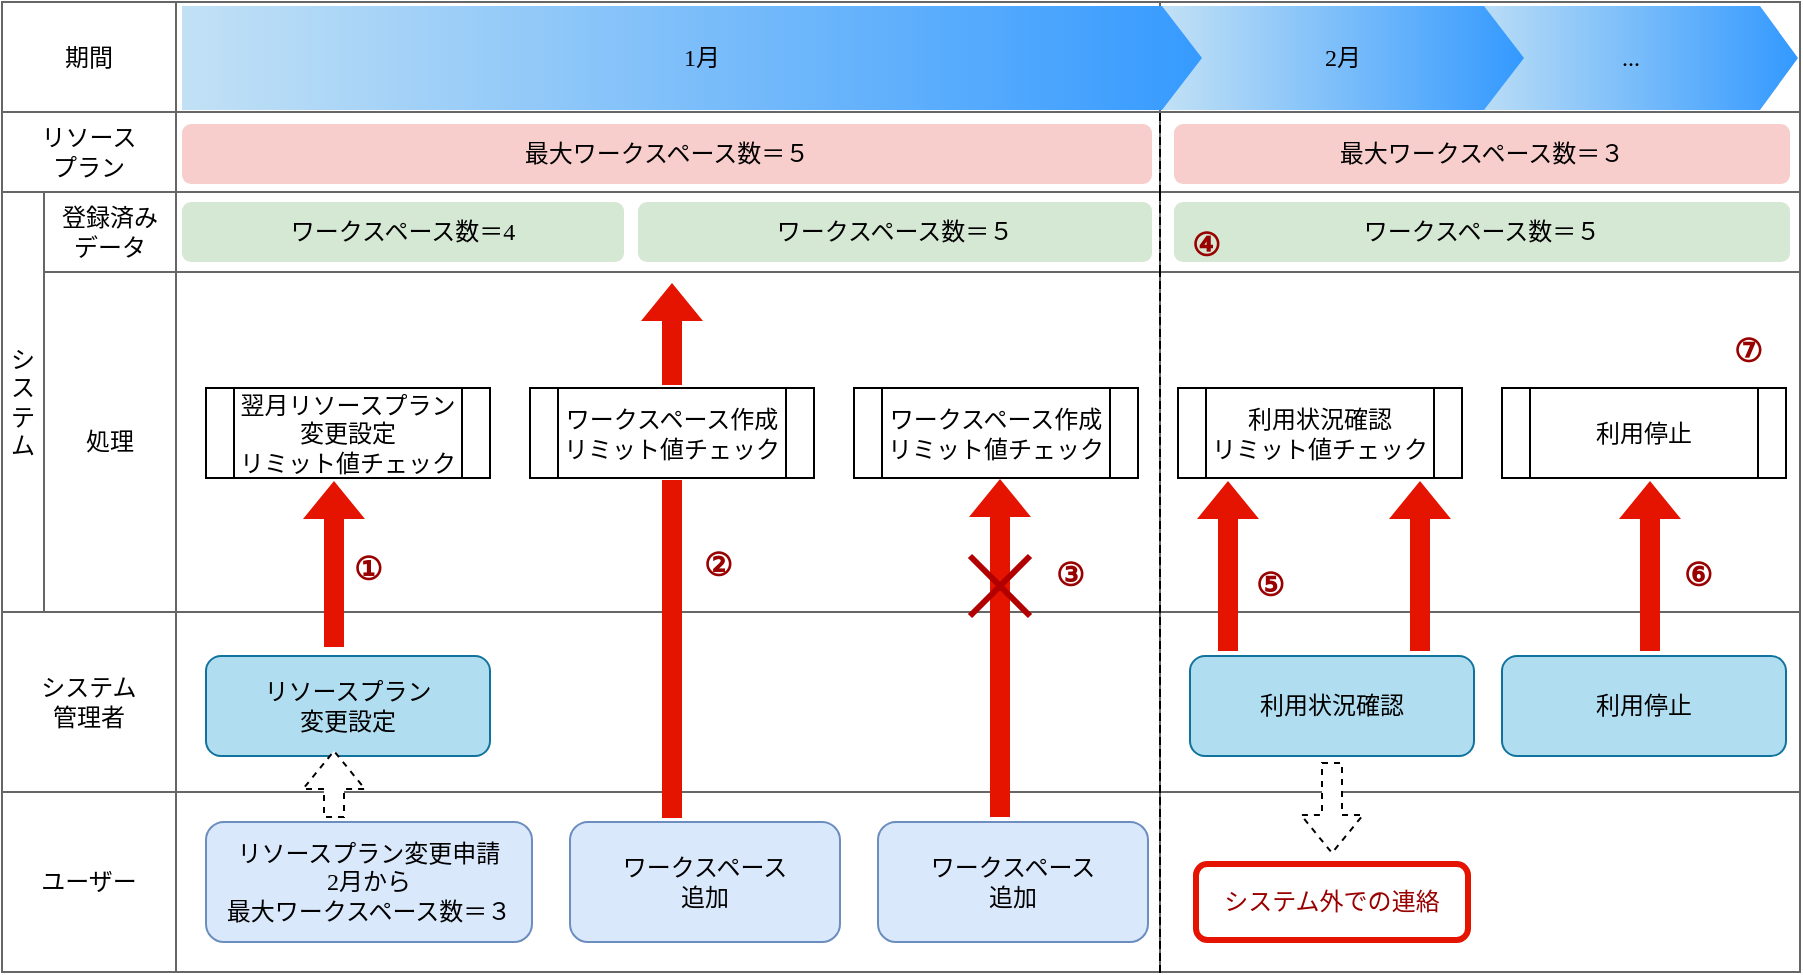 <mxfile version="20.8.16" type="device" pages="2"><diagram name="ナンバリング" id="khi_zhwZZpILS5G_XNF0"><mxGraphModel dx="1036" dy="214" grid="0" gridSize="10" guides="1" tooltips="1" connect="1" arrows="1" fold="1" page="0" pageScale="1" pageWidth="827" pageHeight="1169" math="0" shadow="0"><root><mxCell id="4BIe73xLVhsOXFB9ZXPB-0"/><object label="BASE" id="4BIe73xLVhsOXFB9ZXPB-1"><mxCell style="" parent="4BIe73xLVhsOXFB9ZXPB-0"/></object><mxCell id="4BIe73xLVhsOXFB9ZXPB-2" value="" style="shape=table;startSize=0;container=1;collapsible=0;childLayout=tableLayout;strokeColor=#666666;" parent="4BIe73xLVhsOXFB9ZXPB-1" vertex="1"><mxGeometry x="40" y="442" width="899" height="485" as="geometry"/></mxCell><mxCell id="4BIe73xLVhsOXFB9ZXPB-3" value="" style="shape=tableRow;horizontal=0;startSize=0;swimlaneHead=0;swimlaneBody=0;top=0;left=0;bottom=0;right=0;collapsible=0;dropTarget=0;fillColor=none;points=[[0,0.5],[1,0.5]];portConstraint=eastwest;" parent="4BIe73xLVhsOXFB9ZXPB-2" vertex="1"><mxGeometry width="899" height="55" as="geometry"/></mxCell><mxCell id="4BIe73xLVhsOXFB9ZXPB-4" value="期間" style="shape=partialRectangle;html=1;whiteSpace=wrap;connectable=0;overflow=hidden;fillColor=none;top=0;left=0;bottom=0;right=0;pointerEvents=1;rowspan=1;colspan=2;strokeColor=#121212;" parent="4BIe73xLVhsOXFB9ZXPB-3" vertex="1"><mxGeometry width="87" height="55" as="geometry"><mxRectangle width="21" height="55" as="alternateBounds"/></mxGeometry></mxCell><mxCell id="4BIe73xLVhsOXFB9ZXPB-5" value="" style="shape=partialRectangle;html=1;whiteSpace=wrap;connectable=0;overflow=hidden;fillColor=none;top=0;left=0;bottom=0;right=0;pointerEvents=1;" parent="4BIe73xLVhsOXFB9ZXPB-3" vertex="1" visible="0"><mxGeometry x="21" width="66" height="55" as="geometry"><mxRectangle width="66" height="55" as="alternateBounds"/></mxGeometry></mxCell><mxCell id="4BIe73xLVhsOXFB9ZXPB-6" value="1月" style="shape=partialRectangle;html=1;whiteSpace=wrap;connectable=0;overflow=hidden;fillColor=none;top=0;left=0;bottom=0;right=0;pointerEvents=1;" parent="4BIe73xLVhsOXFB9ZXPB-3" vertex="1"><mxGeometry x="87" width="492" height="55" as="geometry"><mxRectangle width="492" height="55" as="alternateBounds"/></mxGeometry></mxCell><mxCell id="4BIe73xLVhsOXFB9ZXPB-7" value="2月" style="shape=partialRectangle;html=1;whiteSpace=wrap;connectable=0;overflow=hidden;fillColor=none;top=0;left=0;bottom=0;right=0;pointerEvents=1;" parent="4BIe73xLVhsOXFB9ZXPB-3" vertex="1"><mxGeometry x="579" width="320" height="55" as="geometry"><mxRectangle width="320" height="55" as="alternateBounds"/></mxGeometry></mxCell><mxCell id="4BIe73xLVhsOXFB9ZXPB-8" value="" style="shape=tableRow;horizontal=0;startSize=0;swimlaneHead=0;swimlaneBody=0;top=0;left=0;bottom=0;right=0;collapsible=0;dropTarget=0;fillColor=none;points=[[0,0.5],[1,0.5]];portConstraint=eastwest;" parent="4BIe73xLVhsOXFB9ZXPB-2" vertex="1"><mxGeometry y="55" width="899" height="40" as="geometry"/></mxCell><mxCell id="4BIe73xLVhsOXFB9ZXPB-9" value="リソース&lt;br&gt;プラン" style="shape=partialRectangle;html=1;whiteSpace=wrap;connectable=0;overflow=hidden;fillColor=none;top=0;left=0;bottom=0;right=0;pointerEvents=1;rowspan=1;colspan=2;strokeColor=#121212;" parent="4BIe73xLVhsOXFB9ZXPB-8" vertex="1"><mxGeometry width="87" height="40" as="geometry"><mxRectangle width="21" height="40" as="alternateBounds"/></mxGeometry></mxCell><mxCell id="4BIe73xLVhsOXFB9ZXPB-10" value="" style="shape=partialRectangle;html=1;whiteSpace=wrap;connectable=0;overflow=hidden;fillColor=none;top=0;left=0;bottom=0;right=0;pointerEvents=1;" parent="4BIe73xLVhsOXFB9ZXPB-8" vertex="1" visible="0"><mxGeometry x="21" width="66" height="40" as="geometry"><mxRectangle width="66" height="40" as="alternateBounds"/></mxGeometry></mxCell><mxCell id="4BIe73xLVhsOXFB9ZXPB-11" value="" style="shape=partialRectangle;html=1;whiteSpace=wrap;connectable=0;overflow=hidden;fillColor=none;top=0;left=0;bottom=0;right=0;pointerEvents=1;" parent="4BIe73xLVhsOXFB9ZXPB-8" vertex="1"><mxGeometry x="87" width="492" height="40" as="geometry"><mxRectangle width="492" height="40" as="alternateBounds"/></mxGeometry></mxCell><mxCell id="4BIe73xLVhsOXFB9ZXPB-12" value="" style="shape=partialRectangle;html=1;whiteSpace=wrap;connectable=0;overflow=hidden;fillColor=none;top=0;left=1;bottom=0;right=0;pointerEvents=1;dashed=1;" parent="4BIe73xLVhsOXFB9ZXPB-8" vertex="1"><mxGeometry x="579" width="320" height="40" as="geometry"><mxRectangle width="320" height="40" as="alternateBounds"/></mxGeometry></mxCell><mxCell id="4BIe73xLVhsOXFB9ZXPB-13" value="" style="shape=tableRow;horizontal=1;startSize=0;swimlaneHead=0;swimlaneBody=0;top=0;left=0;bottom=0;right=0;collapsible=0;dropTarget=0;fillColor=none;points=[[0,0.5],[1,0.5]];portConstraint=eastwest;" parent="4BIe73xLVhsOXFB9ZXPB-2" vertex="1"><mxGeometry y="95" width="899" height="40" as="geometry"/></mxCell><mxCell id="4BIe73xLVhsOXFB9ZXPB-14" value="シ&lt;br&gt;ス&lt;br&gt;テ&lt;br&gt;ム" style="shape=partialRectangle;html=1;whiteSpace=wrap;connectable=0;overflow=hidden;fillColor=none;top=0;left=0;bottom=0;right=0;pointerEvents=1;rowspan=2;colspan=1;horizontal=1;fontFamily=Tahoma;strokeColor=#121212;" parent="4BIe73xLVhsOXFB9ZXPB-13" vertex="1"><mxGeometry width="21" height="210" as="geometry"><mxRectangle width="21" height="40" as="alternateBounds"/></mxGeometry></mxCell><mxCell id="4BIe73xLVhsOXFB9ZXPB-15" value="登録済み&lt;br&gt;データ" style="shape=partialRectangle;html=1;whiteSpace=wrap;connectable=0;overflow=hidden;fillColor=none;top=0;left=0;bottom=0;right=0;pointerEvents=1;strokeColor=#121212;" parent="4BIe73xLVhsOXFB9ZXPB-13" vertex="1"><mxGeometry x="21" width="66" height="40" as="geometry"><mxRectangle width="66" height="40" as="alternateBounds"/></mxGeometry></mxCell><mxCell id="4BIe73xLVhsOXFB9ZXPB-16" value="" style="shape=partialRectangle;html=1;whiteSpace=wrap;connectable=0;overflow=hidden;fillColor=none;top=0;left=0;bottom=0;right=0;pointerEvents=1;" parent="4BIe73xLVhsOXFB9ZXPB-13" vertex="1"><mxGeometry x="87" width="492" height="40" as="geometry"><mxRectangle width="492" height="40" as="alternateBounds"/></mxGeometry></mxCell><mxCell id="4BIe73xLVhsOXFB9ZXPB-17" value="" style="shape=partialRectangle;html=1;whiteSpace=wrap;connectable=0;overflow=hidden;fillColor=none;top=0;left=1;bottom=0;right=0;pointerEvents=1;dashed=1;" parent="4BIe73xLVhsOXFB9ZXPB-13" vertex="1"><mxGeometry x="579" width="320" height="40" as="geometry"><mxRectangle width="320" height="40" as="alternateBounds"/></mxGeometry></mxCell><mxCell id="4BIe73xLVhsOXFB9ZXPB-18" value="" style="shape=tableRow;horizontal=0;startSize=0;swimlaneHead=0;swimlaneBody=0;top=0;left=0;bottom=0;right=0;collapsible=0;dropTarget=0;fillColor=none;points=[[0,0.5],[1,0.5]];portConstraint=eastwest;" parent="4BIe73xLVhsOXFB9ZXPB-2" vertex="1"><mxGeometry y="135" width="899" height="170" as="geometry"/></mxCell><mxCell id="4BIe73xLVhsOXFB9ZXPB-19" value="" style="shape=partialRectangle;html=1;whiteSpace=wrap;connectable=0;overflow=hidden;fillColor=none;top=0;left=0;bottom=0;right=0;pointerEvents=1;" parent="4BIe73xLVhsOXFB9ZXPB-18" vertex="1" visible="0"><mxGeometry width="21" height="170" as="geometry"><mxRectangle width="21" height="170" as="alternateBounds"/></mxGeometry></mxCell><mxCell id="4BIe73xLVhsOXFB9ZXPB-20" value="処理" style="shape=partialRectangle;html=1;whiteSpace=wrap;connectable=0;overflow=hidden;fillColor=none;top=0;left=0;bottom=0;right=0;pointerEvents=1;strokeColor=#121212;" parent="4BIe73xLVhsOXFB9ZXPB-18" vertex="1"><mxGeometry x="21" width="66" height="170" as="geometry"><mxRectangle width="66" height="170" as="alternateBounds"/></mxGeometry></mxCell><mxCell id="4BIe73xLVhsOXFB9ZXPB-21" value="" style="shape=partialRectangle;html=1;whiteSpace=wrap;connectable=0;overflow=hidden;fillColor=none;top=0;left=0;bottom=0;right=0;pointerEvents=1;" parent="4BIe73xLVhsOXFB9ZXPB-18" vertex="1"><mxGeometry x="87" width="492" height="170" as="geometry"><mxRectangle width="492" height="170" as="alternateBounds"/></mxGeometry></mxCell><mxCell id="4BIe73xLVhsOXFB9ZXPB-22" value="" style="shape=partialRectangle;html=1;whiteSpace=wrap;connectable=0;overflow=hidden;fillColor=none;top=0;left=1;bottom=0;right=0;pointerEvents=1;dashed=1;" parent="4BIe73xLVhsOXFB9ZXPB-18" vertex="1"><mxGeometry x="579" width="320" height="170" as="geometry"><mxRectangle width="320" height="170" as="alternateBounds"/></mxGeometry></mxCell><mxCell id="4BIe73xLVhsOXFB9ZXPB-23" value="" style="shape=tableRow;horizontal=0;startSize=0;swimlaneHead=0;swimlaneBody=0;top=0;left=0;bottom=0;right=0;collapsible=0;dropTarget=0;fillColor=none;points=[[0,0.5],[1,0.5]];portConstraint=eastwest;" parent="4BIe73xLVhsOXFB9ZXPB-2" vertex="1"><mxGeometry y="305" width="899" height="90" as="geometry"/></mxCell><mxCell id="4BIe73xLVhsOXFB9ZXPB-24" value="システム&lt;br&gt;管理者" style="shape=partialRectangle;html=1;whiteSpace=wrap;connectable=0;overflow=hidden;fillColor=none;top=0;left=0;bottom=0;right=0;pointerEvents=1;rowspan=1;colspan=2;strokeColor=#121212;" parent="4BIe73xLVhsOXFB9ZXPB-23" vertex="1"><mxGeometry width="87" height="90" as="geometry"><mxRectangle width="21" height="90" as="alternateBounds"/></mxGeometry></mxCell><mxCell id="4BIe73xLVhsOXFB9ZXPB-25" value="" style="shape=partialRectangle;html=1;whiteSpace=wrap;connectable=0;overflow=hidden;fillColor=none;top=0;left=0;bottom=0;right=0;pointerEvents=1;" parent="4BIe73xLVhsOXFB9ZXPB-23" vertex="1" visible="0"><mxGeometry x="21" width="66" height="90" as="geometry"><mxRectangle width="66" height="90" as="alternateBounds"/></mxGeometry></mxCell><mxCell id="4BIe73xLVhsOXFB9ZXPB-26" value="" style="shape=partialRectangle;html=1;whiteSpace=wrap;connectable=0;overflow=hidden;fillColor=none;top=0;left=0;bottom=0;right=1;pointerEvents=1;strokeColor=none;" parent="4BIe73xLVhsOXFB9ZXPB-23" vertex="1"><mxGeometry x="87" width="492" height="90" as="geometry"><mxRectangle width="492" height="90" as="alternateBounds"/></mxGeometry></mxCell><mxCell id="4BIe73xLVhsOXFB9ZXPB-27" value="" style="shape=partialRectangle;html=1;whiteSpace=wrap;connectable=0;overflow=hidden;fillColor=none;top=0;left=1;bottom=0;right=0;pointerEvents=1;dashed=1;" parent="4BIe73xLVhsOXFB9ZXPB-23" vertex="1"><mxGeometry x="579" width="320" height="90" as="geometry"><mxRectangle width="320" height="90" as="alternateBounds"/></mxGeometry></mxCell><mxCell id="4BIe73xLVhsOXFB9ZXPB-28" value="" style="shape=tableRow;horizontal=0;startSize=0;swimlaneHead=0;swimlaneBody=0;top=0;left=0;bottom=0;right=0;collapsible=0;dropTarget=0;fillColor=none;points=[[0,0.5],[1,0.5]];portConstraint=eastwest;" parent="4BIe73xLVhsOXFB9ZXPB-2" vertex="1"><mxGeometry y="395" width="899" height="90" as="geometry"/></mxCell><mxCell id="4BIe73xLVhsOXFB9ZXPB-29" value="ユーザー" style="shape=partialRectangle;html=1;whiteSpace=wrap;connectable=0;overflow=hidden;fillColor=none;top=0;left=0;bottom=0;right=0;pointerEvents=1;rowspan=1;colspan=2;strokeColor=#121212;" parent="4BIe73xLVhsOXFB9ZXPB-28" vertex="1"><mxGeometry width="87" height="90" as="geometry"><mxRectangle width="21" height="90" as="alternateBounds"/></mxGeometry></mxCell><mxCell id="4BIe73xLVhsOXFB9ZXPB-30" value="" style="shape=partialRectangle;html=1;whiteSpace=wrap;connectable=0;overflow=hidden;fillColor=none;top=0;left=0;bottom=0;right=0;pointerEvents=1;" parent="4BIe73xLVhsOXFB9ZXPB-28" vertex="1" visible="0"><mxGeometry x="21" width="66" height="90" as="geometry"><mxRectangle width="66" height="90" as="alternateBounds"/></mxGeometry></mxCell><mxCell id="4BIe73xLVhsOXFB9ZXPB-31" value="" style="shape=partialRectangle;html=1;whiteSpace=wrap;connectable=0;overflow=hidden;fillColor=none;top=0;left=0;bottom=0;right=0;pointerEvents=1;" parent="4BIe73xLVhsOXFB9ZXPB-28" vertex="1"><mxGeometry x="87" width="492" height="90" as="geometry"><mxRectangle width="492" height="90" as="alternateBounds"/></mxGeometry></mxCell><mxCell id="4BIe73xLVhsOXFB9ZXPB-32" value="" style="shape=partialRectangle;html=1;whiteSpace=wrap;connectable=0;overflow=hidden;fillColor=none;top=0;left=1;bottom=0;right=0;pointerEvents=1;dashed=1;" parent="4BIe73xLVhsOXFB9ZXPB-28" vertex="1"><mxGeometry x="579" width="320" height="90" as="geometry"><mxRectangle width="320" height="90" as="alternateBounds"/></mxGeometry></mxCell><mxCell id="4BIe73xLVhsOXFB9ZXPB-33" value="最大ワークスペース数＝５" style="rounded=1;whiteSpace=wrap;html=1;fontFamily=Tahoma;fillColor=#f8cecc;strokeColor=none;" parent="4BIe73xLVhsOXFB9ZXPB-1" vertex="1"><mxGeometry x="130" y="503" width="485" height="30" as="geometry"/></mxCell><mxCell id="4BIe73xLVhsOXFB9ZXPB-34" value="ワークスペース数＝4" style="rounded=1;whiteSpace=wrap;html=1;fontFamily=Tahoma;fillColor=#d5e8d4;strokeColor=none;" parent="4BIe73xLVhsOXFB9ZXPB-1" vertex="1"><mxGeometry x="130" y="542" width="221" height="30" as="geometry"/></mxCell><mxCell id="4BIe73xLVhsOXFB9ZXPB-35" value="ワークスペース数＝５" style="rounded=1;whiteSpace=wrap;html=1;fontFamily=Tahoma;fillColor=#d5e8d4;strokeColor=none;" parent="4BIe73xLVhsOXFB9ZXPB-1" vertex="1"><mxGeometry x="358" y="542" width="257" height="30" as="geometry"/></mxCell><mxCell id="4BIe73xLVhsOXFB9ZXPB-36" value="最大ワークスペース数＝３" style="rounded=1;whiteSpace=wrap;html=1;fontFamily=Tahoma;fillColor=#f8cecc;strokeColor=none;" parent="4BIe73xLVhsOXFB9ZXPB-1" vertex="1"><mxGeometry x="626" y="503" width="308" height="30" as="geometry"/></mxCell><mxCell id="4BIe73xLVhsOXFB9ZXPB-37" value="翌月リソースプラン変更設定&lt;br&gt;リミット値チェック" style="shape=process;whiteSpace=wrap;html=1;backgroundOutline=1;fontFamily=Tahoma;" parent="4BIe73xLVhsOXFB9ZXPB-1" vertex="1"><mxGeometry x="142" y="635" width="142" height="45" as="geometry"/></mxCell><mxCell id="4BIe73xLVhsOXFB9ZXPB-38" value="ワークスペース作成&lt;br&gt;リミット値チェック" style="shape=process;whiteSpace=wrap;html=1;backgroundOutline=1;fontFamily=Tahoma;" parent="4BIe73xLVhsOXFB9ZXPB-1" vertex="1"><mxGeometry x="466" y="635" width="142" height="45" as="geometry"/></mxCell><mxCell id="4BIe73xLVhsOXFB9ZXPB-39" value="リソースプラン&lt;br&gt;変更設定" style="rounded=1;whiteSpace=wrap;html=1;fontFamily=Tahoma;fillColor=#b1ddf0;strokeColor=#10739e;flipH=1;" parent="4BIe73xLVhsOXFB9ZXPB-1" vertex="1"><mxGeometry x="142" y="769" width="142" height="50" as="geometry"/></mxCell><mxCell id="4BIe73xLVhsOXFB9ZXPB-40" value="..." style="shape=step;perimeter=stepPerimeter;whiteSpace=wrap;html=1;fixedSize=1;strokeColor=none;fontFamily=Tahoma;fillColor=#c2e1f5;gradientColor=#3399FF;gradientDirection=east;size=19;" parent="4BIe73xLVhsOXFB9ZXPB-1" vertex="1"><mxGeometry x="771" y="444" width="167" height="52" as="geometry"/></mxCell><mxCell id="4BIe73xLVhsOXFB9ZXPB-41" value="1月" style="shape=step;perimeter=stepPerimeter;whiteSpace=wrap;html=1;fixedSize=1;strokeColor=none;fontFamily=Tahoma;fillColor=#c2e1f5;gradientColor=#3399FF;gradientDirection=east;size=0;" parent="4BIe73xLVhsOXFB9ZXPB-1" vertex="1"><mxGeometry x="130" y="444" width="520" height="52" as="geometry"/></mxCell><mxCell id="4BIe73xLVhsOXFB9ZXPB-42" value="2月" style="shape=step;perimeter=stepPerimeter;whiteSpace=wrap;html=1;fixedSize=1;strokeColor=none;fontFamily=Tahoma;fillColor=#c2e1f5;gradientColor=#3399FF;gradientDirection=east;" parent="4BIe73xLVhsOXFB9ZXPB-1" vertex="1"><mxGeometry x="620" y="444" width="181" height="52" as="geometry"/></mxCell><mxCell id="4BIe73xLVhsOXFB9ZXPB-43" value="ワークスペース数＝５" style="rounded=1;whiteSpace=wrap;html=1;fontFamily=Tahoma;fillColor=#d5e8d4;strokeColor=none;" parent="4BIe73xLVhsOXFB9ZXPB-1" vertex="1"><mxGeometry x="626" y="542" width="308" height="30" as="geometry"/></mxCell><mxCell id="4BIe73xLVhsOXFB9ZXPB-44" value="利用状況確認&lt;br&gt;リミット値チェック" style="shape=process;whiteSpace=wrap;html=1;backgroundOutline=1;fontFamily=Tahoma;" parent="4BIe73xLVhsOXFB9ZXPB-1" vertex="1"><mxGeometry x="628" y="635" width="142" height="45" as="geometry"/></mxCell><mxCell id="4BIe73xLVhsOXFB9ZXPB-45" value="利用停止" style="shape=process;whiteSpace=wrap;html=1;backgroundOutline=1;fontFamily=Tahoma;" parent="4BIe73xLVhsOXFB9ZXPB-1" vertex="1"><mxGeometry x="790" y="635" width="142" height="45" as="geometry"/></mxCell><mxCell id="4BIe73xLVhsOXFB9ZXPB-46" value="利用状況確認" style="rounded=1;whiteSpace=wrap;html=1;fontFamily=Tahoma;fillColor=#b1ddf0;strokeColor=#10739e;flipH=1;" parent="4BIe73xLVhsOXFB9ZXPB-1" vertex="1"><mxGeometry x="634" y="769" width="142" height="50" as="geometry"/></mxCell><mxCell id="4BIe73xLVhsOXFB9ZXPB-47" value="利用停止" style="rounded=1;whiteSpace=wrap;html=1;fontFamily=Tahoma;fillColor=#b1ddf0;strokeColor=#10739e;flipH=1;" parent="4BIe73xLVhsOXFB9ZXPB-1" vertex="1"><mxGeometry x="790" y="769" width="142" height="50" as="geometry"/></mxCell><mxCell id="4BIe73xLVhsOXFB9ZXPB-48" value="リソースプラン変更申請&lt;br&gt;2月から&lt;br&gt;最大ワークスペース数＝３" style="rounded=1;whiteSpace=wrap;html=1;fontFamily=Tahoma;fillColor=#dae8fc;strokeColor=#6c8ebf;" parent="4BIe73xLVhsOXFB9ZXPB-1" vertex="1"><mxGeometry x="142" y="852" width="163" height="60" as="geometry"/></mxCell><mxCell id="4BIe73xLVhsOXFB9ZXPB-49" value="ワークスペース&lt;br&gt;追加" style="rounded=1;whiteSpace=wrap;html=1;fontFamily=Tahoma;fillColor=#dae8fc;strokeColor=#6c8ebf;" parent="4BIe73xLVhsOXFB9ZXPB-1" vertex="1"><mxGeometry x="324" y="852" width="135" height="60" as="geometry"/></mxCell><mxCell id="4BIe73xLVhsOXFB9ZXPB-50" value="ワークスペース&lt;br&gt;追加" style="rounded=1;whiteSpace=wrap;html=1;fontFamily=Tahoma;fillColor=#dae8fc;strokeColor=#6c8ebf;" parent="4BIe73xLVhsOXFB9ZXPB-1" vertex="1"><mxGeometry x="478" y="852" width="135" height="60" as="geometry"/></mxCell><mxCell id="4BIe73xLVhsOXFB9ZXPB-51" value="ワークスペース作成&lt;br&gt;リミット値チェック" style="shape=process;whiteSpace=wrap;html=1;backgroundOutline=1;fontFamily=Tahoma;" parent="4BIe73xLVhsOXFB9ZXPB-1" vertex="1"><mxGeometry x="304" y="635" width="142" height="45" as="geometry"/></mxCell><mxCell id="7PYVHVf_pyogWE7UQLsr-3" value="④" style="text;strokeColor=none;align=center;fillColor=none;html=1;verticalAlign=middle;whiteSpace=wrap;rounded=0;shadow=0;strokeWidth=3;fontFamily=Tahoma;fontColor=#990000;fontSize=16;fontStyle=1" parent="4BIe73xLVhsOXFB9ZXPB-1" vertex="1"><mxGeometry x="626" y="548" width="32" height="30" as="geometry"/></mxCell><object label="矢印" id="4BIe73xLVhsOXFB9ZXPB-52"><mxCell parent="4BIe73xLVhsOXFB9ZXPB-0"/></object><mxCell id="4BIe73xLVhsOXFB9ZXPB-53" value="" style="shape=flexArrow;endArrow=classic;html=1;rounded=0;fontFamily=Tahoma;width=10;dashed=1;fillColor=default;" parent="4BIe73xLVhsOXFB9ZXPB-52" edge="1"><mxGeometry width="50" height="50" relative="1" as="geometry"><mxPoint x="206" y="850" as="sourcePoint"/><mxPoint x="206" y="816" as="targetPoint"/></mxGeometry></mxCell><mxCell id="4BIe73xLVhsOXFB9ZXPB-54" value="" style="shape=flexArrow;endArrow=classic;html=1;rounded=0;fontFamily=Tahoma;width=10;fillColor=#e51400;strokeColor=none;" parent="4BIe73xLVhsOXFB9ZXPB-52" edge="1"><mxGeometry width="50" height="50" relative="1" as="geometry"><mxPoint x="206" y="765" as="sourcePoint"/><mxPoint x="206" y="681" as="targetPoint"/></mxGeometry></mxCell><mxCell id="4BIe73xLVhsOXFB9ZXPB-55" value="" style="shape=flexArrow;endArrow=classic;html=1;rounded=0;fontFamily=Tahoma;width=10;fillColor=#e51400;strokeColor=none;" parent="4BIe73xLVhsOXFB9ZXPB-52" edge="1"><mxGeometry width="50" height="50" relative="1" as="geometry"><mxPoint x="375" y="634" as="sourcePoint"/><mxPoint x="375" y="582" as="targetPoint"/></mxGeometry></mxCell><mxCell id="4BIe73xLVhsOXFB9ZXPB-56" value="" style="rounded=0;whiteSpace=wrap;html=1;strokeColor=none;fontFamily=Tahoma;fillColor=#e51400;gradientDirection=east;fontColor=#ffffff;" parent="4BIe73xLVhsOXFB9ZXPB-52" vertex="1"><mxGeometry x="370" y="681" width="10" height="169" as="geometry"/></mxCell><mxCell id="4BIe73xLVhsOXFB9ZXPB-57" value="" style="shape=flexArrow;endArrow=classic;html=1;rounded=0;fontFamily=Tahoma;width=10;fillColor=#e51400;strokeColor=none;startArrow=none;" parent="4BIe73xLVhsOXFB9ZXPB-52" edge="1"><mxGeometry width="50" height="50" relative="1" as="geometry"><mxPoint x="539" y="850" as="sourcePoint"/><mxPoint x="539.0" y="680" as="targetPoint"/></mxGeometry></mxCell><mxCell id="4BIe73xLVhsOXFB9ZXPB-58" value="" style="shape=flexArrow;endArrow=classic;html=1;rounded=0;fontFamily=Tahoma;width=10;fillColor=#e51400;strokeColor=none;" parent="4BIe73xLVhsOXFB9ZXPB-52" edge="1"><mxGeometry width="50" height="50" relative="1" as="geometry"><mxPoint x="653.0" y="767" as="sourcePoint"/><mxPoint x="653.0" y="681" as="targetPoint"/></mxGeometry></mxCell><mxCell id="4BIe73xLVhsOXFB9ZXPB-59" value="" style="shape=flexArrow;endArrow=classic;html=1;rounded=0;fontFamily=Tahoma;width=10;fillColor=#e51400;strokeColor=none;" parent="4BIe73xLVhsOXFB9ZXPB-52" edge="1"><mxGeometry width="50" height="50" relative="1" as="geometry"><mxPoint x="749" y="767" as="sourcePoint"/><mxPoint x="749" y="681" as="targetPoint"/></mxGeometry></mxCell><mxCell id="4BIe73xLVhsOXFB9ZXPB-60" value="" style="shape=flexArrow;endArrow=classic;html=1;rounded=0;fontFamily=Tahoma;width=10;fillColor=#e51400;strokeColor=none;" parent="4BIe73xLVhsOXFB9ZXPB-52" edge="1"><mxGeometry width="50" height="50" relative="1" as="geometry"><mxPoint x="864" y="767" as="sourcePoint"/><mxPoint x="864" y="681" as="targetPoint"/></mxGeometry></mxCell><mxCell id="4BIe73xLVhsOXFB9ZXPB-61" value="" style="shape=flexArrow;endArrow=classic;html=1;rounded=0;fontFamily=Tahoma;width=10;dashed=1;fillColor=default;" parent="4BIe73xLVhsOXFB9ZXPB-52" edge="1"><mxGeometry x="-1" y="321" width="50" height="50" relative="1" as="geometry"><mxPoint x="705" y="822" as="sourcePoint"/><mxPoint x="705" y="868" as="targetPoint"/><mxPoint x="-13" y="-100" as="offset"/></mxGeometry></mxCell><mxCell id="4BIe73xLVhsOXFB9ZXPB-62" value="" style="shape=umlDestroy;whiteSpace=wrap;html=1;strokeWidth=3;strokeColor=#B20000;fontFamily=Tahoma;fillColor=#e51400;gradientDirection=east;fontColor=#ffffff;" parent="4BIe73xLVhsOXFB9ZXPB-52" vertex="1"><mxGeometry x="524" y="719" width="30" height="30" as="geometry"/></mxCell><object label="説明" id="4BIe73xLVhsOXFB9ZXPB-63"><mxCell parent="4BIe73xLVhsOXFB9ZXPB-0"/></object><mxCell id="7PYVHVf_pyogWE7UQLsr-7" value="⑦" style="text;strokeColor=none;align=center;fillColor=none;html=1;verticalAlign=middle;whiteSpace=wrap;rounded=0;shadow=0;strokeWidth=3;fontFamily=Tahoma;fontColor=#990000;fontSize=16;fontStyle=1" parent="4BIe73xLVhsOXFB9ZXPB-63" vertex="1"><mxGeometry x="897" y="601" width="32" height="30" as="geometry"/></mxCell><mxCell id="7PYVHVf_pyogWE7UQLsr-8" value="⑥" style="text;strokeColor=none;align=center;fillColor=none;html=1;verticalAlign=middle;whiteSpace=wrap;rounded=0;shadow=0;strokeWidth=3;fontFamily=Tahoma;fontColor=#990000;fontSize=16;fontStyle=1" parent="4BIe73xLVhsOXFB9ZXPB-63" vertex="1"><mxGeometry x="872" y="713" width="32" height="30" as="geometry"/></mxCell><mxCell id="7PYVHVf_pyogWE7UQLsr-9" value="⑤" style="text;strokeColor=none;align=center;fillColor=none;html=1;verticalAlign=middle;whiteSpace=wrap;rounded=0;shadow=0;strokeWidth=3;fontFamily=Tahoma;fontColor=#990000;fontSize=16;fontStyle=1" parent="4BIe73xLVhsOXFB9ZXPB-63" vertex="1"><mxGeometry x="658" y="718" width="32" height="30" as="geometry"/></mxCell><mxCell id="7PYVHVf_pyogWE7UQLsr-10" value="③" style="text;strokeColor=none;align=center;fillColor=none;html=1;verticalAlign=middle;whiteSpace=wrap;rounded=0;shadow=0;strokeWidth=3;fontFamily=Tahoma;fontColor=#990000;fontSize=16;fontStyle=1" parent="4BIe73xLVhsOXFB9ZXPB-63" vertex="1"><mxGeometry x="558" y="713" width="32" height="30" as="geometry"/></mxCell><mxCell id="7PYVHVf_pyogWE7UQLsr-11" value="②" style="text;strokeColor=none;align=center;fillColor=none;html=1;verticalAlign=middle;whiteSpace=wrap;rounded=0;shadow=0;strokeWidth=3;fontFamily=Tahoma;fontColor=#990000;fontSize=16;fontStyle=1" parent="4BIe73xLVhsOXFB9ZXPB-63" vertex="1"><mxGeometry x="382" y="708" width="32" height="30" as="geometry"/></mxCell><mxCell id="7PYVHVf_pyogWE7UQLsr-12" value="①" style="text;strokeColor=none;align=center;fillColor=none;html=1;verticalAlign=middle;whiteSpace=wrap;rounded=0;shadow=0;strokeWidth=3;fontFamily=Tahoma;fontColor=#990000;fontSize=16;fontStyle=1" parent="4BIe73xLVhsOXFB9ZXPB-63" vertex="1"><mxGeometry x="207" y="710" width="32" height="30" as="geometry"/></mxCell><mxCell id="7PYVHVf_pyogWE7UQLsr-13" value="システム外での連絡" style="rounded=1;whiteSpace=wrap;html=1;shadow=0;strokeColor=#E51400;strokeWidth=3;fontFamily=Tahoma;fontColor=#990000;fillColor=#FFFFFF;gradientColor=none;gradientDirection=east;" parent="4BIe73xLVhsOXFB9ZXPB-63" vertex="1"><mxGeometry x="637" y="873" width="136" height="38" as="geometry"/></mxCell></root></mxGraphModel></diagram><diagram id="C5RBs43oDa-KdzZeNtuy" name="吹き出し"><mxGraphModel dx="1036" dy="214" grid="0" gridSize="10" guides="1" tooltips="1" connect="1" arrows="1" fold="1" page="0" pageScale="1" pageWidth="827" pageHeight="1169" math="0" shadow="0"><root><mxCell id="WIyWlLk6GJQsqaUBKTNV-0"/><object label="BASE" id="WIyWlLk6GJQsqaUBKTNV-1"><mxCell style="" parent="WIyWlLk6GJQsqaUBKTNV-0"/></object><mxCell id="iHXsN30_TzAsGnxSxxiz-37" value="" style="shape=table;startSize=0;container=1;collapsible=0;childLayout=tableLayout;strokeColor=#666666;" parent="WIyWlLk6GJQsqaUBKTNV-1" vertex="1"><mxGeometry x="40" y="442" width="899" height="485" as="geometry"/></mxCell><mxCell id="iHXsN30_TzAsGnxSxxiz-38" value="" style="shape=tableRow;horizontal=0;startSize=0;swimlaneHead=0;swimlaneBody=0;top=0;left=0;bottom=0;right=0;collapsible=0;dropTarget=0;fillColor=none;points=[[0,0.5],[1,0.5]];portConstraint=eastwest;" parent="iHXsN30_TzAsGnxSxxiz-37" vertex="1"><mxGeometry width="899" height="55" as="geometry"/></mxCell><mxCell id="iHXsN30_TzAsGnxSxxiz-39" value="期間" style="shape=partialRectangle;html=1;whiteSpace=wrap;connectable=0;overflow=hidden;fillColor=none;top=0;left=0;bottom=0;right=0;pointerEvents=1;rowspan=1;colspan=2;strokeColor=#121212;" parent="iHXsN30_TzAsGnxSxxiz-38" vertex="1"><mxGeometry width="87" height="55" as="geometry"><mxRectangle width="21" height="55" as="alternateBounds"/></mxGeometry></mxCell><mxCell id="iHXsN30_TzAsGnxSxxiz-40" value="" style="shape=partialRectangle;html=1;whiteSpace=wrap;connectable=0;overflow=hidden;fillColor=none;top=0;left=0;bottom=0;right=0;pointerEvents=1;" parent="iHXsN30_TzAsGnxSxxiz-38" vertex="1" visible="0"><mxGeometry x="21" width="66" height="55" as="geometry"><mxRectangle width="66" height="55" as="alternateBounds"/></mxGeometry></mxCell><mxCell id="iHXsN30_TzAsGnxSxxiz-41" value="1月" style="shape=partialRectangle;html=1;whiteSpace=wrap;connectable=0;overflow=hidden;fillColor=none;top=0;left=0;bottom=0;right=0;pointerEvents=1;" parent="iHXsN30_TzAsGnxSxxiz-38" vertex="1"><mxGeometry x="87" width="492" height="55" as="geometry"><mxRectangle width="492" height="55" as="alternateBounds"/></mxGeometry></mxCell><mxCell id="iHXsN30_TzAsGnxSxxiz-42" value="2月" style="shape=partialRectangle;html=1;whiteSpace=wrap;connectable=0;overflow=hidden;fillColor=none;top=0;left=0;bottom=0;right=0;pointerEvents=1;" parent="iHXsN30_TzAsGnxSxxiz-38" vertex="1"><mxGeometry x="579" width="320" height="55" as="geometry"><mxRectangle width="320" height="55" as="alternateBounds"/></mxGeometry></mxCell><mxCell id="iHXsN30_TzAsGnxSxxiz-44" value="" style="shape=tableRow;horizontal=0;startSize=0;swimlaneHead=0;swimlaneBody=0;top=0;left=0;bottom=0;right=0;collapsible=0;dropTarget=0;fillColor=none;points=[[0,0.5],[1,0.5]];portConstraint=eastwest;" parent="iHXsN30_TzAsGnxSxxiz-37" vertex="1"><mxGeometry y="55" width="899" height="40" as="geometry"/></mxCell><mxCell id="iHXsN30_TzAsGnxSxxiz-45" value="プラン" style="shape=partialRectangle;html=1;whiteSpace=wrap;connectable=0;overflow=hidden;fillColor=none;top=0;left=0;bottom=0;right=0;pointerEvents=1;rowspan=1;colspan=2;strokeColor=#121212;" parent="iHXsN30_TzAsGnxSxxiz-44" vertex="1"><mxGeometry width="87" height="40" as="geometry"><mxRectangle width="21" height="40" as="alternateBounds"/></mxGeometry></mxCell><mxCell id="iHXsN30_TzAsGnxSxxiz-46" value="" style="shape=partialRectangle;html=1;whiteSpace=wrap;connectable=0;overflow=hidden;fillColor=none;top=0;left=0;bottom=0;right=0;pointerEvents=1;" parent="iHXsN30_TzAsGnxSxxiz-44" vertex="1" visible="0"><mxGeometry x="21" width="66" height="40" as="geometry"><mxRectangle width="66" height="40" as="alternateBounds"/></mxGeometry></mxCell><mxCell id="iHXsN30_TzAsGnxSxxiz-47" value="" style="shape=partialRectangle;html=1;whiteSpace=wrap;connectable=0;overflow=hidden;fillColor=none;top=0;left=0;bottom=0;right=0;pointerEvents=1;" parent="iHXsN30_TzAsGnxSxxiz-44" vertex="1"><mxGeometry x="87" width="492" height="40" as="geometry"><mxRectangle width="492" height="40" as="alternateBounds"/></mxGeometry></mxCell><mxCell id="iHXsN30_TzAsGnxSxxiz-48" value="" style="shape=partialRectangle;html=1;whiteSpace=wrap;connectable=0;overflow=hidden;fillColor=none;top=0;left=1;bottom=0;right=0;pointerEvents=1;dashed=1;" parent="iHXsN30_TzAsGnxSxxiz-44" vertex="1"><mxGeometry x="579" width="320" height="40" as="geometry"><mxRectangle width="320" height="40" as="alternateBounds"/></mxGeometry></mxCell><mxCell id="iHXsN30_TzAsGnxSxxiz-50" value="" style="shape=tableRow;horizontal=1;startSize=0;swimlaneHead=0;swimlaneBody=0;top=0;left=0;bottom=0;right=0;collapsible=0;dropTarget=0;fillColor=none;points=[[0,0.5],[1,0.5]];portConstraint=eastwest;" parent="iHXsN30_TzAsGnxSxxiz-37" vertex="1"><mxGeometry y="95" width="899" height="40" as="geometry"/></mxCell><mxCell id="iHXsN30_TzAsGnxSxxiz-51" value="シ&lt;br&gt;ス&lt;br&gt;テ&lt;br&gt;ム" style="shape=partialRectangle;html=1;whiteSpace=wrap;connectable=0;overflow=hidden;fillColor=none;top=0;left=0;bottom=0;right=0;pointerEvents=1;rowspan=2;colspan=1;horizontal=1;fontFamily=Tahoma;strokeColor=#121212;" parent="iHXsN30_TzAsGnxSxxiz-50" vertex="1"><mxGeometry width="21" height="210" as="geometry"><mxRectangle width="21" height="40" as="alternateBounds"/></mxGeometry></mxCell><mxCell id="iHXsN30_TzAsGnxSxxiz-52" value="登録済み&lt;br&gt;データ" style="shape=partialRectangle;html=1;whiteSpace=wrap;connectable=0;overflow=hidden;fillColor=none;top=0;left=0;bottom=0;right=0;pointerEvents=1;strokeColor=#121212;" parent="iHXsN30_TzAsGnxSxxiz-50" vertex="1"><mxGeometry x="21" width="66" height="40" as="geometry"><mxRectangle width="66" height="40" as="alternateBounds"/></mxGeometry></mxCell><mxCell id="iHXsN30_TzAsGnxSxxiz-53" value="" style="shape=partialRectangle;html=1;whiteSpace=wrap;connectable=0;overflow=hidden;fillColor=none;top=0;left=0;bottom=0;right=0;pointerEvents=1;" parent="iHXsN30_TzAsGnxSxxiz-50" vertex="1"><mxGeometry x="87" width="492" height="40" as="geometry"><mxRectangle width="492" height="40" as="alternateBounds"/></mxGeometry></mxCell><mxCell id="iHXsN30_TzAsGnxSxxiz-54" value="" style="shape=partialRectangle;html=1;whiteSpace=wrap;connectable=0;overflow=hidden;fillColor=none;top=0;left=1;bottom=0;right=0;pointerEvents=1;dashed=1;" parent="iHXsN30_TzAsGnxSxxiz-50" vertex="1"><mxGeometry x="579" width="320" height="40" as="geometry"><mxRectangle width="320" height="40" as="alternateBounds"/></mxGeometry></mxCell><mxCell id="iHXsN30_TzAsGnxSxxiz-56" value="" style="shape=tableRow;horizontal=0;startSize=0;swimlaneHead=0;swimlaneBody=0;top=0;left=0;bottom=0;right=0;collapsible=0;dropTarget=0;fillColor=none;points=[[0,0.5],[1,0.5]];portConstraint=eastwest;" parent="iHXsN30_TzAsGnxSxxiz-37" vertex="1"><mxGeometry y="135" width="899" height="170" as="geometry"/></mxCell><mxCell id="iHXsN30_TzAsGnxSxxiz-57" value="" style="shape=partialRectangle;html=1;whiteSpace=wrap;connectable=0;overflow=hidden;fillColor=none;top=0;left=0;bottom=0;right=0;pointerEvents=1;" parent="iHXsN30_TzAsGnxSxxiz-56" vertex="1" visible="0"><mxGeometry width="21" height="170" as="geometry"><mxRectangle width="21" height="170" as="alternateBounds"/></mxGeometry></mxCell><mxCell id="iHXsN30_TzAsGnxSxxiz-58" value="処理" style="shape=partialRectangle;html=1;whiteSpace=wrap;connectable=0;overflow=hidden;fillColor=none;top=0;left=0;bottom=0;right=0;pointerEvents=1;strokeColor=#121212;" parent="iHXsN30_TzAsGnxSxxiz-56" vertex="1"><mxGeometry x="21" width="66" height="170" as="geometry"><mxRectangle width="66" height="170" as="alternateBounds"/></mxGeometry></mxCell><mxCell id="iHXsN30_TzAsGnxSxxiz-59" value="" style="shape=partialRectangle;html=1;whiteSpace=wrap;connectable=0;overflow=hidden;fillColor=none;top=0;left=0;bottom=0;right=0;pointerEvents=1;" parent="iHXsN30_TzAsGnxSxxiz-56" vertex="1"><mxGeometry x="87" width="492" height="170" as="geometry"><mxRectangle width="492" height="170" as="alternateBounds"/></mxGeometry></mxCell><mxCell id="iHXsN30_TzAsGnxSxxiz-60" value="" style="shape=partialRectangle;html=1;whiteSpace=wrap;connectable=0;overflow=hidden;fillColor=none;top=0;left=1;bottom=0;right=0;pointerEvents=1;dashed=1;" parent="iHXsN30_TzAsGnxSxxiz-56" vertex="1"><mxGeometry x="579" width="320" height="170" as="geometry"><mxRectangle width="320" height="170" as="alternateBounds"/></mxGeometry></mxCell><mxCell id="iHXsN30_TzAsGnxSxxiz-62" value="" style="shape=tableRow;horizontal=0;startSize=0;swimlaneHead=0;swimlaneBody=0;top=0;left=0;bottom=0;right=0;collapsible=0;dropTarget=0;fillColor=none;points=[[0,0.5],[1,0.5]];portConstraint=eastwest;" parent="iHXsN30_TzAsGnxSxxiz-37" vertex="1"><mxGeometry y="305" width="899" height="90" as="geometry"/></mxCell><mxCell id="iHXsN30_TzAsGnxSxxiz-63" value="システム&lt;br&gt;管理者" style="shape=partialRectangle;html=1;whiteSpace=wrap;connectable=0;overflow=hidden;fillColor=none;top=0;left=0;bottom=0;right=0;pointerEvents=1;rowspan=1;colspan=2;strokeColor=#121212;" parent="iHXsN30_TzAsGnxSxxiz-62" vertex="1"><mxGeometry width="87" height="90" as="geometry"><mxRectangle width="21" height="90" as="alternateBounds"/></mxGeometry></mxCell><mxCell id="iHXsN30_TzAsGnxSxxiz-64" value="" style="shape=partialRectangle;html=1;whiteSpace=wrap;connectable=0;overflow=hidden;fillColor=none;top=0;left=0;bottom=0;right=0;pointerEvents=1;" parent="iHXsN30_TzAsGnxSxxiz-62" vertex="1" visible="0"><mxGeometry x="21" width="66" height="90" as="geometry"><mxRectangle width="66" height="90" as="alternateBounds"/></mxGeometry></mxCell><mxCell id="iHXsN30_TzAsGnxSxxiz-65" value="" style="shape=partialRectangle;html=1;whiteSpace=wrap;connectable=0;overflow=hidden;fillColor=none;top=0;left=0;bottom=0;right=1;pointerEvents=1;strokeColor=none;" parent="iHXsN30_TzAsGnxSxxiz-62" vertex="1"><mxGeometry x="87" width="492" height="90" as="geometry"><mxRectangle width="492" height="90" as="alternateBounds"/></mxGeometry></mxCell><mxCell id="iHXsN30_TzAsGnxSxxiz-66" value="" style="shape=partialRectangle;html=1;whiteSpace=wrap;connectable=0;overflow=hidden;fillColor=none;top=0;left=1;bottom=0;right=0;pointerEvents=1;dashed=1;" parent="iHXsN30_TzAsGnxSxxiz-62" vertex="1"><mxGeometry x="579" width="320" height="90" as="geometry"><mxRectangle width="320" height="90" as="alternateBounds"/></mxGeometry></mxCell><mxCell id="iHXsN30_TzAsGnxSxxiz-68" value="" style="shape=tableRow;horizontal=0;startSize=0;swimlaneHead=0;swimlaneBody=0;top=0;left=0;bottom=0;right=0;collapsible=0;dropTarget=0;fillColor=none;points=[[0,0.5],[1,0.5]];portConstraint=eastwest;" parent="iHXsN30_TzAsGnxSxxiz-37" vertex="1"><mxGeometry y="395" width="899" height="90" as="geometry"/></mxCell><mxCell id="iHXsN30_TzAsGnxSxxiz-69" value="ユーザー" style="shape=partialRectangle;html=1;whiteSpace=wrap;connectable=0;overflow=hidden;fillColor=none;top=0;left=0;bottom=0;right=0;pointerEvents=1;rowspan=1;colspan=2;strokeColor=#121212;" parent="iHXsN30_TzAsGnxSxxiz-68" vertex="1"><mxGeometry width="87" height="90" as="geometry"><mxRectangle width="21" height="90" as="alternateBounds"/></mxGeometry></mxCell><mxCell id="iHXsN30_TzAsGnxSxxiz-70" value="" style="shape=partialRectangle;html=1;whiteSpace=wrap;connectable=0;overflow=hidden;fillColor=none;top=0;left=0;bottom=0;right=0;pointerEvents=1;" parent="iHXsN30_TzAsGnxSxxiz-68" vertex="1" visible="0"><mxGeometry x="21" width="66" height="90" as="geometry"><mxRectangle width="66" height="90" as="alternateBounds"/></mxGeometry></mxCell><mxCell id="iHXsN30_TzAsGnxSxxiz-71" value="" style="shape=partialRectangle;html=1;whiteSpace=wrap;connectable=0;overflow=hidden;fillColor=none;top=0;left=0;bottom=0;right=0;pointerEvents=1;" parent="iHXsN30_TzAsGnxSxxiz-68" vertex="1"><mxGeometry x="87" width="492" height="90" as="geometry"><mxRectangle width="492" height="90" as="alternateBounds"/></mxGeometry></mxCell><mxCell id="iHXsN30_TzAsGnxSxxiz-72" value="" style="shape=partialRectangle;html=1;whiteSpace=wrap;connectable=0;overflow=hidden;fillColor=none;top=0;left=1;bottom=0;right=0;pointerEvents=1;dashed=1;" parent="iHXsN30_TzAsGnxSxxiz-68" vertex="1"><mxGeometry x="579" width="320" height="90" as="geometry"><mxRectangle width="320" height="90" as="alternateBounds"/></mxGeometry></mxCell><mxCell id="iHXsN30_TzAsGnxSxxiz-74" value="最大ワークスペース数＝５" style="rounded=1;whiteSpace=wrap;html=1;fontFamily=Tahoma;fillColor=#f8cecc;strokeColor=none;" parent="WIyWlLk6GJQsqaUBKTNV-1" vertex="1"><mxGeometry x="130" y="503" width="485" height="30" as="geometry"/></mxCell><mxCell id="iHXsN30_TzAsGnxSxxiz-75" value="ワークスペース数＝4" style="rounded=1;whiteSpace=wrap;html=1;fontFamily=Tahoma;fillColor=#d5e8d4;strokeColor=none;" parent="WIyWlLk6GJQsqaUBKTNV-1" vertex="1"><mxGeometry x="130" y="542" width="170" height="30" as="geometry"/></mxCell><mxCell id="iHXsN30_TzAsGnxSxxiz-76" value="ワークスペース数＝５" style="rounded=1;whiteSpace=wrap;html=1;fontFamily=Tahoma;fillColor=#d5e8d4;strokeColor=none;" parent="WIyWlLk6GJQsqaUBKTNV-1" vertex="1"><mxGeometry x="305" y="542" width="310" height="30" as="geometry"/></mxCell><mxCell id="iHXsN30_TzAsGnxSxxiz-78" value="最大ワークスペース数＝３" style="rounded=1;whiteSpace=wrap;html=1;fontFamily=Tahoma;fillColor=#f8cecc;strokeColor=none;" parent="WIyWlLk6GJQsqaUBKTNV-1" vertex="1"><mxGeometry x="626" y="503" width="308" height="30" as="geometry"/></mxCell><mxCell id="iHXsN30_TzAsGnxSxxiz-79" value="翌月プラン変更設定&lt;br&gt;リミット値チェック" style="shape=process;whiteSpace=wrap;html=1;backgroundOutline=1;fontFamily=Tahoma;" parent="WIyWlLk6GJQsqaUBKTNV-1" vertex="1"><mxGeometry x="142" y="635" width="142" height="45" as="geometry"/></mxCell><mxCell id="iHXsN30_TzAsGnxSxxiz-81" value="ワークスペース作成&lt;br&gt;リミット値チェック" style="shape=process;whiteSpace=wrap;html=1;backgroundOutline=1;fontFamily=Tahoma;" parent="WIyWlLk6GJQsqaUBKTNV-1" vertex="1"><mxGeometry x="466" y="635" width="142" height="45" as="geometry"/></mxCell><mxCell id="iHXsN30_TzAsGnxSxxiz-82" value="プラン変更設定" style="rounded=1;whiteSpace=wrap;html=1;fontFamily=Tahoma;fillColor=#b1ddf0;strokeColor=#10739e;flipH=1;" parent="WIyWlLk6GJQsqaUBKTNV-1" vertex="1"><mxGeometry x="142" y="769" width="142" height="50" as="geometry"/></mxCell><mxCell id="iHXsN30_TzAsGnxSxxiz-84" value="..." style="shape=step;perimeter=stepPerimeter;whiteSpace=wrap;html=1;fixedSize=1;strokeColor=none;fontFamily=Tahoma;fillColor=#c2e1f5;gradientColor=#3399FF;gradientDirection=east;size=19;" parent="WIyWlLk6GJQsqaUBKTNV-1" vertex="1"><mxGeometry x="771" y="444" width="167" height="52" as="geometry"/></mxCell><mxCell id="iHXsN30_TzAsGnxSxxiz-83" value="1月" style="shape=step;perimeter=stepPerimeter;whiteSpace=wrap;html=1;fixedSize=1;strokeColor=none;fontFamily=Tahoma;fillColor=#c2e1f5;gradientColor=#3399FF;gradientDirection=east;size=0;" parent="WIyWlLk6GJQsqaUBKTNV-1" vertex="1"><mxGeometry x="130" y="444" width="520" height="52" as="geometry"/></mxCell><mxCell id="iHXsN30_TzAsGnxSxxiz-85" value="2月" style="shape=step;perimeter=stepPerimeter;whiteSpace=wrap;html=1;fixedSize=1;strokeColor=none;fontFamily=Tahoma;fillColor=#c2e1f5;gradientColor=#3399FF;gradientDirection=east;" parent="WIyWlLk6GJQsqaUBKTNV-1" vertex="1"><mxGeometry x="620" y="444" width="181" height="52" as="geometry"/></mxCell><mxCell id="iHXsN30_TzAsGnxSxxiz-89" value="ワークスペース数＝５" style="rounded=1;whiteSpace=wrap;html=1;fontFamily=Tahoma;fillColor=#d5e8d4;strokeColor=none;" parent="WIyWlLk6GJQsqaUBKTNV-1" vertex="1"><mxGeometry x="626" y="542" width="308" height="30" as="geometry"/></mxCell><mxCell id="iHXsN30_TzAsGnxSxxiz-126" value="利用状況確認&lt;br&gt;リミット値チェック" style="shape=process;whiteSpace=wrap;html=1;backgroundOutline=1;fontFamily=Tahoma;" parent="WIyWlLk6GJQsqaUBKTNV-1" vertex="1"><mxGeometry x="628" y="635" width="142" height="45" as="geometry"/></mxCell><mxCell id="iHXsN30_TzAsGnxSxxiz-127" value="利用停止" style="shape=process;whiteSpace=wrap;html=1;backgroundOutline=1;fontFamily=Tahoma;" parent="WIyWlLk6GJQsqaUBKTNV-1" vertex="1"><mxGeometry x="790" y="635" width="142" height="45" as="geometry"/></mxCell><mxCell id="iHXsN30_TzAsGnxSxxiz-128" value="利用状況確認" style="rounded=1;whiteSpace=wrap;html=1;fontFamily=Tahoma;fillColor=#b1ddf0;strokeColor=#10739e;flipH=1;" parent="WIyWlLk6GJQsqaUBKTNV-1" vertex="1"><mxGeometry x="634" y="769" width="142" height="50" as="geometry"/></mxCell><mxCell id="iHXsN30_TzAsGnxSxxiz-129" value="利用停止" style="rounded=1;whiteSpace=wrap;html=1;fontFamily=Tahoma;fillColor=#b1ddf0;strokeColor=#10739e;flipH=1;" parent="WIyWlLk6GJQsqaUBKTNV-1" vertex="1"><mxGeometry x="790" y="769" width="142" height="50" as="geometry"/></mxCell><mxCell id="iHXsN30_TzAsGnxSxxiz-130" value="プラン変更申請&lt;br&gt;2月から&lt;br&gt;最大ワークスペース数＝３" style="rounded=1;whiteSpace=wrap;html=1;fontFamily=Tahoma;fillColor=#dae8fc;strokeColor=#6c8ebf;" parent="WIyWlLk6GJQsqaUBKTNV-1" vertex="1"><mxGeometry x="142" y="852" width="163" height="60" as="geometry"/></mxCell><mxCell id="iHXsN30_TzAsGnxSxxiz-131" value="ワークスペース&lt;br&gt;追加" style="rounded=1;whiteSpace=wrap;html=1;fontFamily=Tahoma;fillColor=#dae8fc;strokeColor=#6c8ebf;" parent="WIyWlLk6GJQsqaUBKTNV-1" vertex="1"><mxGeometry x="324" y="852" width="135" height="60" as="geometry"/></mxCell><mxCell id="iHXsN30_TzAsGnxSxxiz-132" value="ワークスペース&lt;br&gt;追加" style="rounded=1;whiteSpace=wrap;html=1;fontFamily=Tahoma;fillColor=#dae8fc;strokeColor=#6c8ebf;" parent="WIyWlLk6GJQsqaUBKTNV-1" vertex="1"><mxGeometry x="478" y="852" width="135" height="60" as="geometry"/></mxCell><mxCell id="iHXsN30_TzAsGnxSxxiz-80" value="ワークスペース作成&lt;br&gt;リミット値チェック" style="shape=process;whiteSpace=wrap;html=1;backgroundOutline=1;fontFamily=Tahoma;" parent="WIyWlLk6GJQsqaUBKTNV-1" vertex="1"><mxGeometry x="304" y="635" width="142" height="45" as="geometry"/></mxCell><object label="矢印" id="iHXsN30_TzAsGnxSxxiz-77"><mxCell parent="WIyWlLk6GJQsqaUBKTNV-0"/></object><mxCell id="iHXsN30_TzAsGnxSxxiz-135" value="" style="shape=flexArrow;endArrow=classic;html=1;rounded=0;fontFamily=Tahoma;width=10;dashed=1;fillColor=default;" parent="iHXsN30_TzAsGnxSxxiz-77" edge="1"><mxGeometry width="50" height="50" relative="1" as="geometry"><mxPoint x="156" y="850" as="sourcePoint"/><mxPoint x="156" y="816" as="targetPoint"/></mxGeometry></mxCell><mxCell id="iHXsN30_TzAsGnxSxxiz-137" value="" style="shape=flexArrow;endArrow=classic;html=1;rounded=0;fontFamily=Tahoma;width=10;fillColor=#e51400;strokeColor=none;" parent="iHXsN30_TzAsGnxSxxiz-77" edge="1"><mxGeometry width="50" height="50" relative="1" as="geometry"><mxPoint x="156" y="765" as="sourcePoint"/><mxPoint x="156" y="681" as="targetPoint"/></mxGeometry></mxCell><mxCell id="iHXsN30_TzAsGnxSxxiz-138" value="" style="shape=flexArrow;endArrow=classic;html=1;rounded=0;fontFamily=Tahoma;width=10;fillColor=#e51400;strokeColor=none;" parent="iHXsN30_TzAsGnxSxxiz-77" edge="1"><mxGeometry width="50" height="50" relative="1" as="geometry"><mxPoint x="328" y="634" as="sourcePoint"/><mxPoint x="328" y="582" as="targetPoint"/></mxGeometry></mxCell><mxCell id="iHXsN30_TzAsGnxSxxiz-139" value="" style="rounded=0;whiteSpace=wrap;html=1;strokeColor=none;fontFamily=Tahoma;fillColor=#e51400;gradientDirection=east;fontColor=#ffffff;" parent="iHXsN30_TzAsGnxSxxiz-77" vertex="1"><mxGeometry x="323" y="681" width="10" height="169" as="geometry"/></mxCell><mxCell id="iHXsN30_TzAsGnxSxxiz-140" value="" style="shape=flexArrow;endArrow=classic;html=1;rounded=0;fontFamily=Tahoma;width=10;fillColor=#e51400;strokeColor=none;startArrow=none;" parent="iHXsN30_TzAsGnxSxxiz-77" edge="1"><mxGeometry width="50" height="50" relative="1" as="geometry"><mxPoint x="485" y="850" as="sourcePoint"/><mxPoint x="485.0" y="680" as="targetPoint"/></mxGeometry></mxCell><mxCell id="iHXsN30_TzAsGnxSxxiz-141" value="" style="shape=flexArrow;endArrow=classic;html=1;rounded=0;fontFamily=Tahoma;width=10;fillColor=#e51400;strokeColor=none;" parent="iHXsN30_TzAsGnxSxxiz-77" edge="1"><mxGeometry width="50" height="50" relative="1" as="geometry"><mxPoint x="653.0" y="767" as="sourcePoint"/><mxPoint x="653.0" y="681" as="targetPoint"/></mxGeometry></mxCell><mxCell id="iHXsN30_TzAsGnxSxxiz-142" value="" style="shape=flexArrow;endArrow=classic;html=1;rounded=0;fontFamily=Tahoma;width=10;fillColor=#e51400;strokeColor=none;" parent="iHXsN30_TzAsGnxSxxiz-77" edge="1"><mxGeometry width="50" height="50" relative="1" as="geometry"><mxPoint x="749" y="767" as="sourcePoint"/><mxPoint x="749" y="681" as="targetPoint"/></mxGeometry></mxCell><mxCell id="iHXsN30_TzAsGnxSxxiz-143" value="" style="shape=flexArrow;endArrow=classic;html=1;rounded=0;fontFamily=Tahoma;width=10;fillColor=#e51400;strokeColor=none;" parent="iHXsN30_TzAsGnxSxxiz-77" edge="1"><mxGeometry width="50" height="50" relative="1" as="geometry"><mxPoint x="864" y="767" as="sourcePoint"/><mxPoint x="864" y="681" as="targetPoint"/></mxGeometry></mxCell><mxCell id="iHXsN30_TzAsGnxSxxiz-145" value="" style="shape=flexArrow;endArrow=classic;html=1;rounded=0;fontFamily=Tahoma;width=10;dashed=1;fillColor=default;" parent="iHXsN30_TzAsGnxSxxiz-77" edge="1"><mxGeometry x="-1" y="321" width="50" height="50" relative="1" as="geometry"><mxPoint x="705" y="822" as="sourcePoint"/><mxPoint x="705" y="868" as="targetPoint"/><mxPoint x="-13" y="-100" as="offset"/></mxGeometry></mxCell><mxCell id="iHXsN30_TzAsGnxSxxiz-150" value="" style="shape=umlDestroy;whiteSpace=wrap;html=1;strokeWidth=3;strokeColor=#B20000;fontFamily=Tahoma;fillColor=#e51400;gradientDirection=east;fontColor=#ffffff;" parent="iHXsN30_TzAsGnxSxxiz-77" vertex="1"><mxGeometry x="470" y="719" width="30" height="30" as="geometry"/></mxCell><object label="説明" id="iHXsN30_TzAsGnxSxxiz-152"><mxCell parent="WIyWlLk6GJQsqaUBKTNV-0"/></object><mxCell id="OcrhuZFldGpqryAnZ_Gf-13" value="最大ワークスペース数を超えないので作成可能" style="shape=callout;whiteSpace=wrap;html=1;perimeter=calloutPerimeter;shadow=0;strokeColor=#E51400;strokeWidth=3;fontFamily=Tahoma;fontColor=#990000;fillColor=#FFFFFF;gradientColor=none;gradientDirection=east;direction=west;position2=0.15;size=26;position=0.06;" parent="iHXsN30_TzAsGnxSxxiz-152" vertex="1"><mxGeometry x="343" y="680" width="109" height="92" as="geometry"/></mxCell><mxCell id="OcrhuZFldGpqryAnZ_Gf-14" value="変更プランでの&lt;br&gt;超過を警告&lt;br&gt;※変更登録は可能" style="shape=callout;whiteSpace=wrap;html=1;perimeter=calloutPerimeter;shadow=0;strokeColor=#E51400;strokeWidth=3;fontFamily=Tahoma;fontColor=#990000;fillColor=#FFFFFF;gradientColor=none;gradientDirection=east;direction=west;position2=0.15;size=26;position=0.06;" parent="iHXsN30_TzAsGnxSxxiz-152" vertex="1"><mxGeometry x="175" y="665" width="113" height="92" as="geometry"/></mxCell><mxCell id="OcrhuZFldGpqryAnZ_Gf-15" value="最大ワークスペース数を超えるためエラー" style="shape=callout;whiteSpace=wrap;html=1;perimeter=calloutPerimeter;shadow=0;strokeColor=#E51400;strokeWidth=3;fontFamily=Tahoma;fontColor=#990000;fillColor=#FFFFFF;gradientColor=none;gradientDirection=east;direction=west;position2=0.15;size=26;position=0.06;" parent="iHXsN30_TzAsGnxSxxiz-152" vertex="1"><mxGeometry x="506" y="681" width="101" height="91" as="geometry"/></mxCell><mxCell id="OcrhuZFldGpqryAnZ_Gf-16" value="最大ワークスペース数を超えているが&lt;br&gt;利用停止等のシステム的な制約は無し" style="shape=callout;whiteSpace=wrap;html=1;perimeter=calloutPerimeter;shadow=0;strokeColor=#E51400;strokeWidth=3;fontFamily=Tahoma;fontColor=#990000;fillColor=#FFFFFF;gradientColor=none;gradientDirection=east;direction=west;position2=0;size=15;position=0.13;base=74;" parent="iHXsN30_TzAsGnxSxxiz-152" vertex="1"><mxGeometry x="413" y="569" width="219" height="57" as="geometry"/></mxCell><mxCell id="OcrhuZFldGpqryAnZ_Gf-17" value="リミット値を超えているオーガナイゼーションの警告が行われる" style="shape=callout;whiteSpace=wrap;html=1;perimeter=calloutPerimeter;shadow=0;strokeColor=#E51400;strokeWidth=3;fontFamily=Tahoma;fontColor=#990000;fillColor=#FFFFFF;gradientColor=none;gradientDirection=east;direction=west;position2=0;size=15;position=0.13;base=18;" parent="iHXsN30_TzAsGnxSxxiz-152" vertex="1"><mxGeometry x="506" y="769" width="121" height="72" as="geometry"/></mxCell><mxCell id="OcrhuZFldGpqryAnZ_Gf-18" value="ユーザーが最大数を超えて使い続けた場合" style="shape=callout;whiteSpace=wrap;html=1;perimeter=calloutPerimeter;shadow=0;strokeColor=#E51400;strokeWidth=3;fontFamily=Tahoma;fontColor=#990000;fillColor=#FFFFFF;gradientColor=none;gradientDirection=east;direction=west;position2=0.36;size=15;position=0.13;base=18;" parent="iHXsN30_TzAsGnxSxxiz-152" vertex="1"><mxGeometry x="782" y="818" width="148" height="72" as="geometry"/></mxCell><mxCell id="OcrhuZFldGpqryAnZ_Gf-19" value="ログイン不可および&lt;br&gt;全リミット0プランに変更&lt;br&gt;※スケジュールしたものも動かなくなる" style="shape=callout;whiteSpace=wrap;html=1;perimeter=calloutPerimeter;shadow=0;strokeColor=#E51400;strokeWidth=3;fontFamily=Tahoma;fontColor=#990000;fillColor=#FFFFFF;gradientColor=none;gradientDirection=east;direction=east;position2=0.72;size=27;position=0.73;base=28;" parent="iHXsN30_TzAsGnxSxxiz-152" vertex="1"><mxGeometry x="707" y="582" width="225" height="72" as="geometry"/></mxCell><mxCell id="OcrhuZFldGpqryAnZ_Gf-20" value="システム外での連絡" style="rounded=1;whiteSpace=wrap;html=1;shadow=0;strokeColor=#E51400;strokeWidth=3;fontFamily=Tahoma;fontColor=#990000;fillColor=#FFFFFF;gradientColor=none;gradientDirection=east;" parent="iHXsN30_TzAsGnxSxxiz-152" vertex="1"><mxGeometry x="647" y="873" width="120" height="38" as="geometry"/></mxCell></root></mxGraphModel></diagram></mxfile>